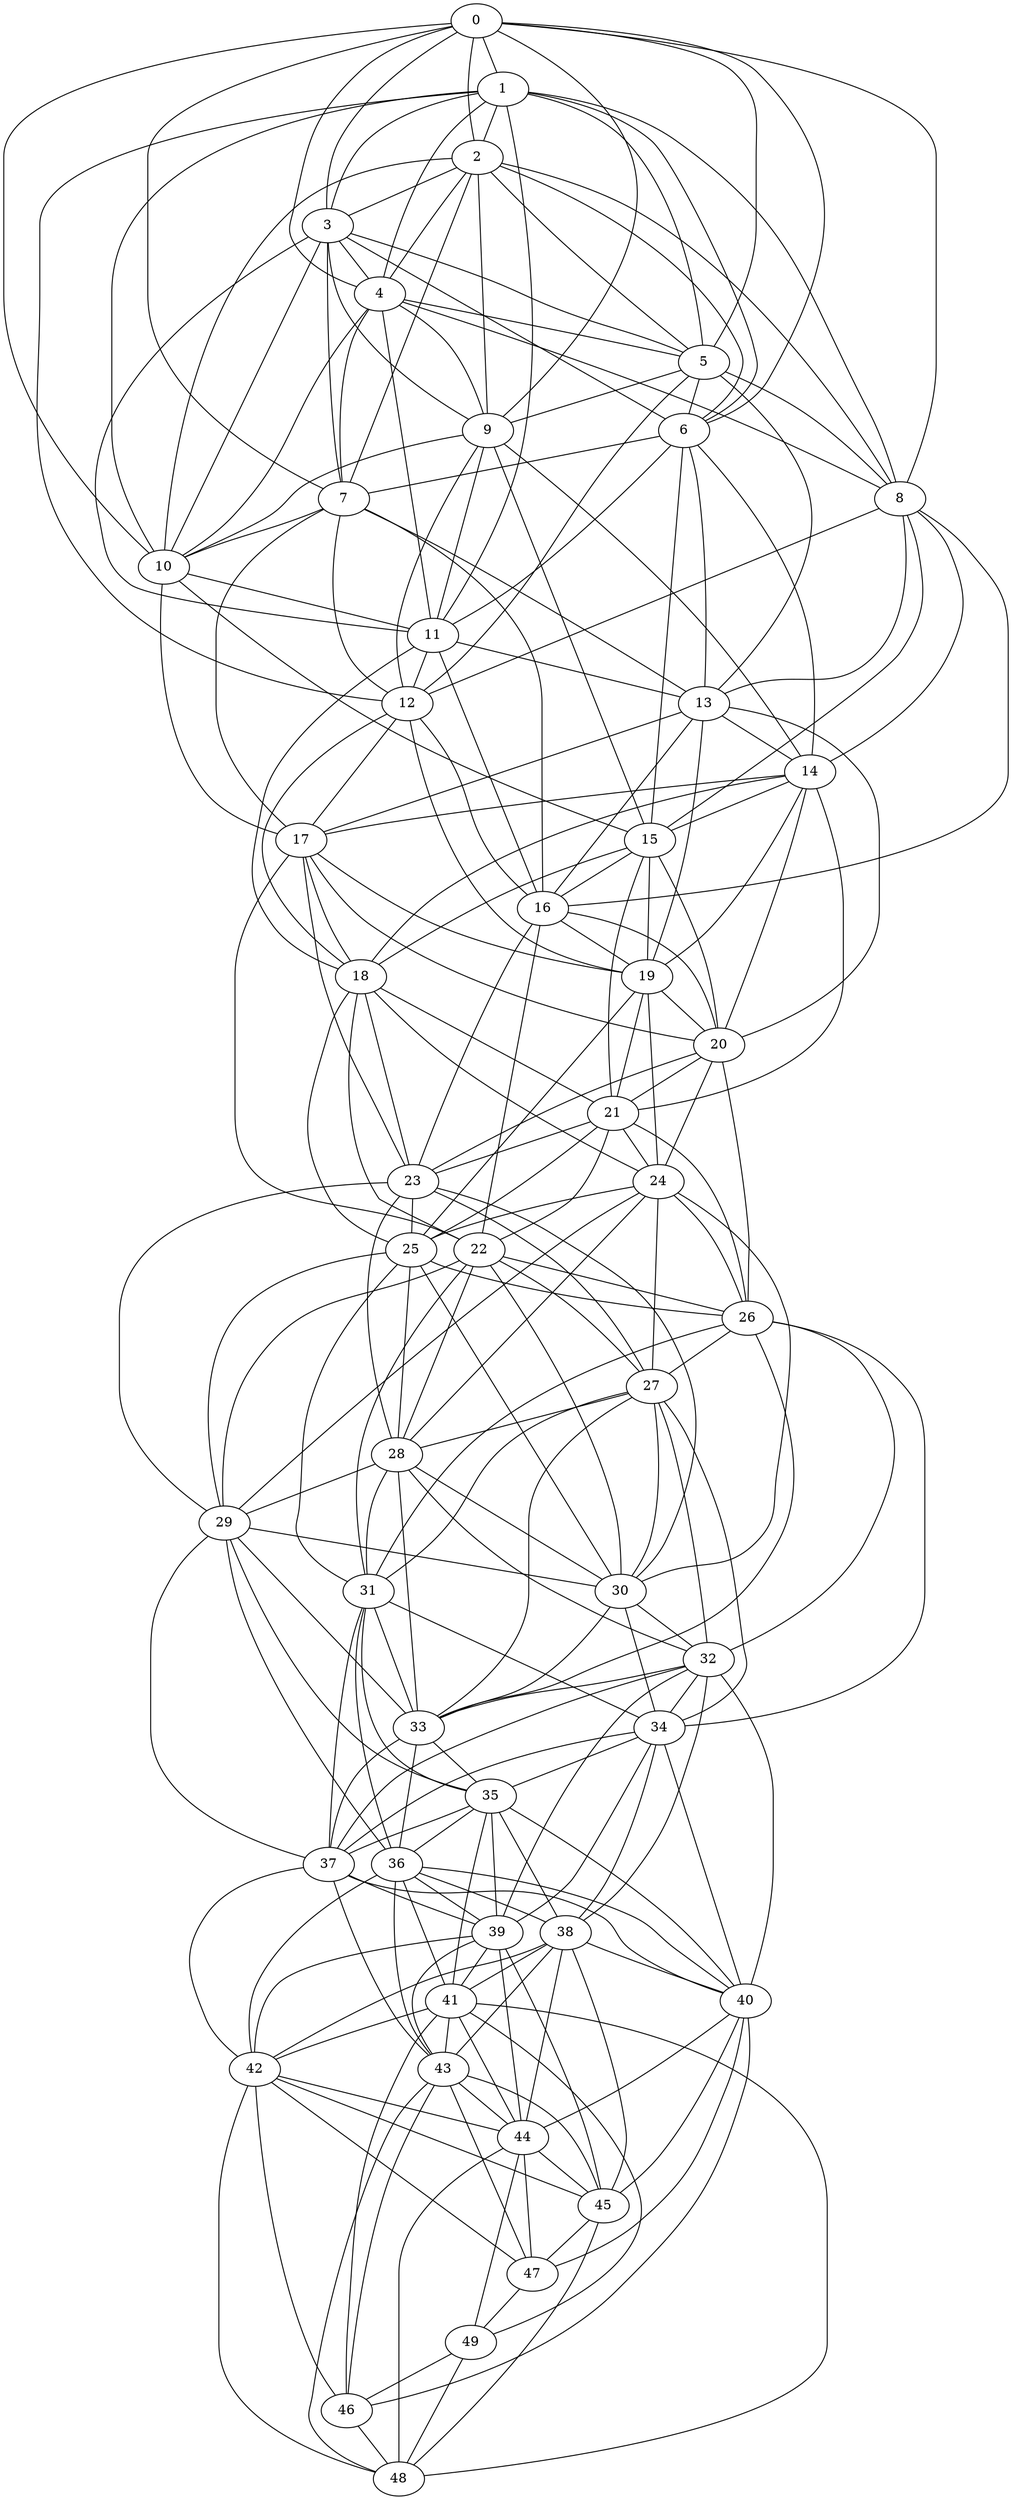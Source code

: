 strict graph G {
0;
1;
2;
3;
4;
5;
6;
7;
8;
9;
10;
11;
12;
13;
14;
15;
16;
17;
18;
19;
20;
21;
22;
23;
24;
25;
26;
27;
28;
29;
30;
31;
32;
33;
34;
35;
36;
37;
38;
39;
40;
41;
42;
43;
44;
45;
46;
47;
48;
49;
41 -- 44;
4 -- 10;
3 -- 10;
28 -- 32;
16 -- 19;
34 -- 38;
36 -- 39;
34 -- 35;
3 -- 9;
33 -- 35;
41 -- 42;
10 -- 15;
19 -- 20;
6 -- 14;
2 -- 5;
19 -- 25;
27 -- 31;
6 -- 15;
21 -- 26;
38 -- 44;
40 -- 45;
1 -- 10;
9 -- 10;
23 -- 28;
14 -- 18;
24 -- 28;
32 -- 34;
5 -- 6;
44 -- 47;
17 -- 22;
8 -- 14;
3 -- 11;
24 -- 29;
6 -- 13;
43 -- 44;
1 -- 6;
15 -- 18;
39 -- 43;
22 -- 30;
42 -- 47;
13 -- 16;
2 -- 10;
21 -- 25;
15 -- 20;
23 -- 27;
5 -- 9;
39 -- 44;
14 -- 15;
22 -- 29;
20 -- 26;
26 -- 27;
31 -- 37;
3 -- 5;
26 -- 33;
21 -- 24;
31 -- 34;
29 -- 30;
20 -- 23;
3 -- 4;
0 -- 9;
35 -- 37;
15 -- 19;
25 -- 28;
2 -- 4;
3 -- 7;
39 -- 45;
46 -- 48;
38 -- 43;
28 -- 33;
0 -- 6;
7 -- 17;
2 -- 9;
13 -- 20;
27 -- 33;
12 -- 17;
39 -- 42;
17 -- 18;
4 -- 9;
21 -- 22;
2 -- 6;
43 -- 48;
4 -- 5;
26 -- 31;
23 -- 29;
0 -- 10;
2 -- 3;
29 -- 36;
35 -- 38;
32 -- 39;
4 -- 8;
34 -- 37;
27 -- 32;
24 -- 25;
26 -- 32;
13 -- 17;
12 -- 19;
25 -- 31;
36 -- 41;
3 -- 6;
2 -- 7;
0 -- 3;
1 -- 4;
14 -- 21;
31 -- 35;
28 -- 31;
33 -- 36;
24 -- 27;
36 -- 38;
36 -- 43;
0 -- 5;
48 -- 49;
7 -- 10;
11 -- 16;
38 -- 41;
32 -- 33;
1 -- 2;
20 -- 24;
29 -- 35;
25 -- 30;
16 -- 20;
41 -- 48;
8 -- 15;
9 -- 11;
17 -- 19;
9 -- 15;
6 -- 11;
22 -- 26;
36 -- 40;
42 -- 48;
40 -- 47;
21 -- 23;
1 -- 8;
0 -- 8;
29 -- 33;
37 -- 40;
13 -- 19;
14 -- 19;
27 -- 28;
30 -- 33;
13 -- 14;
14 -- 17;
42 -- 46;
14 -- 20;
25 -- 26;
43 -- 45;
27 -- 34;
18 -- 22;
32 -- 37;
9 -- 14;
15 -- 21;
22 -- 28;
42 -- 45;
11 -- 18;
19 -- 24;
44 -- 48;
30 -- 34;
32 -- 40;
7 -- 13;
12 -- 18;
23 -- 25;
16 -- 22;
36 -- 42;
27 -- 30;
39 -- 41;
6 -- 7;
9 -- 12;
0 -- 1;
16 -- 23;
10 -- 11;
34 -- 39;
38 -- 45;
24 -- 26;
23 -- 30;
8 -- 12;
19 -- 21;
40 -- 44;
5 -- 13;
4 -- 7;
18 -- 21;
24 -- 30;
4 -- 11;
5 -- 12;
47 -- 49;
35 -- 41;
1 -- 11;
22 -- 27;
2 -- 8;
35 -- 39;
37 -- 43;
29 -- 37;
38 -- 42;
32 -- 38;
31 -- 36;
41 -- 46;
34 -- 40;
0 -- 4;
1 -- 12;
15 -- 16;
8 -- 13;
18 -- 24;
20 -- 21;
37 -- 42;
18 -- 25;
1 -- 5;
10 -- 17;
11 -- 12;
8 -- 16;
25 -- 29;
18 -- 23;
33 -- 37;
7 -- 12;
41 -- 49;
38 -- 40;
30 -- 32;
35 -- 36;
35 -- 40;
44 -- 45;
45 -- 47;
45 -- 48;
49 -- 46;
40 -- 46;
0 -- 2;
26 -- 34;
12 -- 16;
7 -- 16;
17 -- 20;
11 -- 13;
5 -- 8;
37 -- 39;
17 -- 23;
41 -- 43;
43 -- 47;
42 -- 44;
0 -- 7;
43 -- 46;
44 -- 49;
28 -- 29;
1 -- 3;
31 -- 33;
22 -- 31;
28 -- 30;
}
